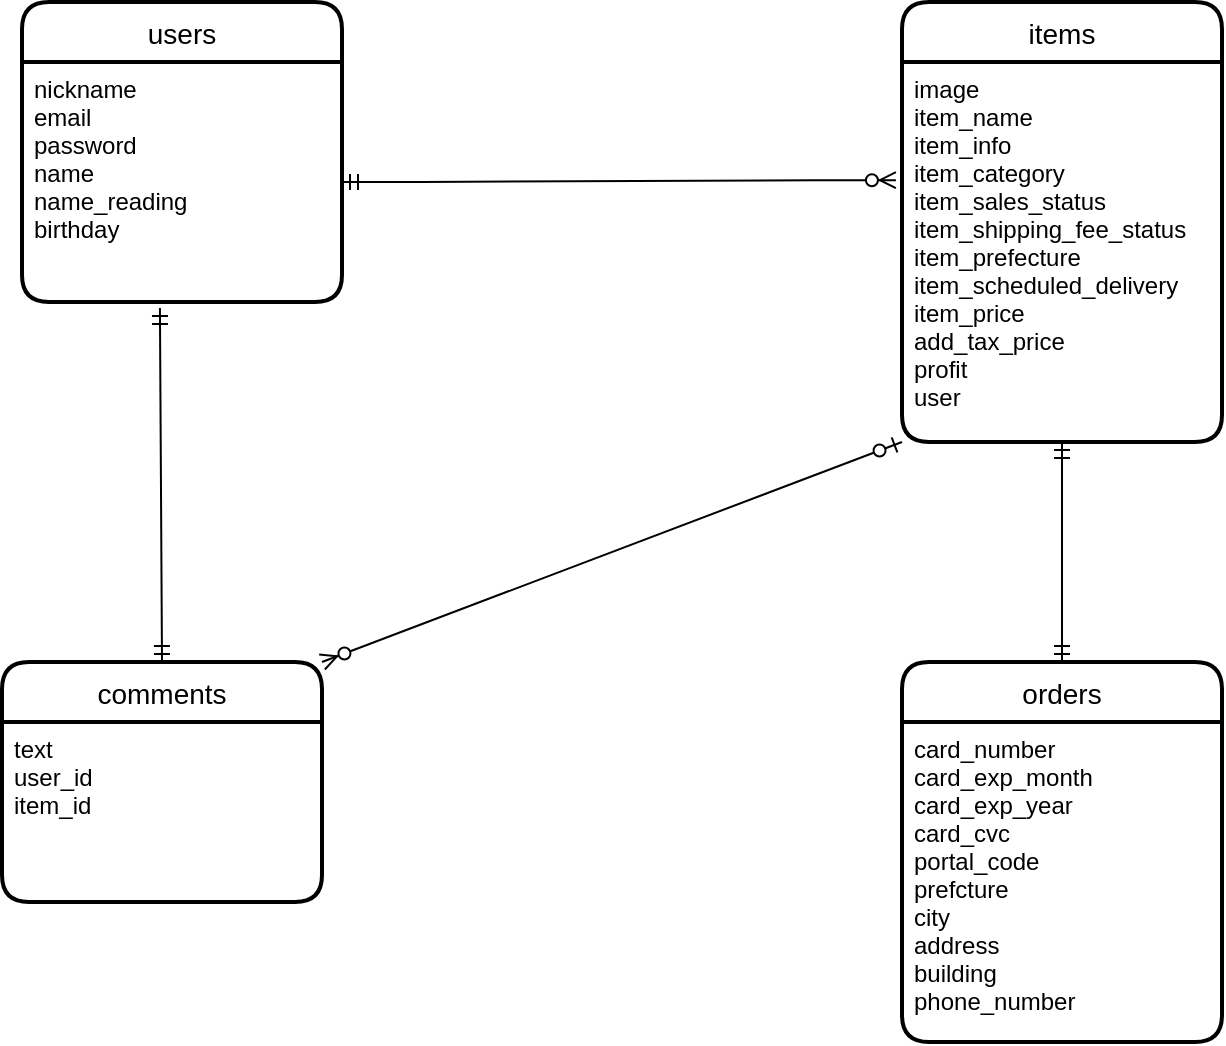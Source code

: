 <mxfile>
    <diagram id="TWhcmumEPXo1Qi4w5jTb" name="ページ1">
        <mxGraphModel dx="1555" dy="627" grid="1" gridSize="10" guides="1" tooltips="1" connect="1" arrows="1" fold="1" page="1" pageScale="1" pageWidth="827" pageHeight="1169" math="0" shadow="0">
            <root>
                <mxCell id="0"/>
                <mxCell id="1" parent="0"/>
                <mxCell id="5" value="users" style="swimlane;childLayout=stackLayout;horizontal=1;startSize=30;horizontalStack=0;rounded=1;fontSize=14;fontStyle=0;strokeWidth=2;resizeParent=0;resizeLast=1;shadow=0;dashed=0;align=center;" vertex="1" parent="1">
                    <mxGeometry x="10" y="30" width="160" height="150" as="geometry"/>
                </mxCell>
                <mxCell id="6" value="nickname&#10;email&#10;password&#10;name&#10;name_reading&#10;birthday" style="align=left;strokeColor=none;fillColor=none;spacingLeft=4;fontSize=12;verticalAlign=top;resizable=0;rotatable=0;part=1;" vertex="1" parent="5">
                    <mxGeometry y="30" width="160" height="120" as="geometry"/>
                </mxCell>
                <mxCell id="9" value="items" style="swimlane;childLayout=stackLayout;horizontal=1;startSize=30;horizontalStack=0;rounded=1;fontSize=14;fontStyle=0;strokeWidth=2;resizeParent=0;resizeLast=1;shadow=0;dashed=0;align=center;" vertex="1" parent="1">
                    <mxGeometry x="450" y="30" width="160" height="220" as="geometry"/>
                </mxCell>
                <mxCell id="10" value="image&#10;item_name&#10;item_info&#10;item_category&#10;item_sales_status&#10;item_shipping_fee_status&#10;item_prefecture&#10;item_scheduled_delivery&#10;item_price&#10;add_tax_price&#10;profit&#10;user" style="align=left;strokeColor=none;fillColor=none;spacingLeft=4;fontSize=12;verticalAlign=top;resizable=0;rotatable=0;part=1;" vertex="1" parent="9">
                    <mxGeometry y="30" width="160" height="190" as="geometry"/>
                </mxCell>
                <mxCell id="12" value="comments" style="swimlane;childLayout=stackLayout;horizontal=1;startSize=30;horizontalStack=0;rounded=1;fontSize=14;fontStyle=0;strokeWidth=2;resizeParent=0;resizeLast=1;shadow=0;dashed=0;align=center;" vertex="1" parent="1">
                    <mxGeometry y="360" width="160" height="120" as="geometry"/>
                </mxCell>
                <mxCell id="13" value="text&#10;user_id&#10;item_id" style="align=left;strokeColor=none;fillColor=none;spacingLeft=4;fontSize=12;verticalAlign=top;resizable=0;rotatable=0;part=1;" vertex="1" parent="12">
                    <mxGeometry y="30" width="160" height="90" as="geometry"/>
                </mxCell>
                <mxCell id="14" value="orders" style="swimlane;childLayout=stackLayout;horizontal=1;startSize=30;horizontalStack=0;rounded=1;fontSize=14;fontStyle=0;strokeWidth=2;resizeParent=0;resizeLast=1;shadow=0;dashed=0;align=center;" vertex="1" parent="1">
                    <mxGeometry x="450" y="360" width="160" height="190" as="geometry"/>
                </mxCell>
                <mxCell id="15" value="card_number&#10;card_exp_month&#10;card_exp_year&#10;card_cvc&#10;portal_code&#10;prefcture&#10;city&#10;address&#10;building&#10;phone_number" style="align=left;strokeColor=none;fillColor=none;spacingLeft=4;fontSize=12;verticalAlign=top;resizable=0;rotatable=0;part=1;" vertex="1" parent="14">
                    <mxGeometry y="30" width="160" height="160" as="geometry"/>
                </mxCell>
                <mxCell id="17" value="" style="edgeStyle=entityRelationEdgeStyle;fontSize=12;html=1;endArrow=ERzeroToMany;startArrow=ERmandOne;exitX=1;exitY=0.5;exitDx=0;exitDy=0;entryX=-0.019;entryY=0.311;entryDx=0;entryDy=0;entryPerimeter=0;" edge="1" parent="1" source="6" target="10">
                    <mxGeometry width="100" height="100" relative="1" as="geometry">
                        <mxPoint x="320" y="370" as="sourcePoint"/>
                        <mxPoint x="420" y="270" as="targetPoint"/>
                    </mxGeometry>
                </mxCell>
                <mxCell id="18" value="" style="fontSize=12;html=1;endArrow=ERmandOne;startArrow=ERmandOne;entryX=0.431;entryY=1.025;entryDx=0;entryDy=0;entryPerimeter=0;exitX=0.5;exitY=0;exitDx=0;exitDy=0;" edge="1" parent="1" source="12" target="6">
                    <mxGeometry width="100" height="100" relative="1" as="geometry">
                        <mxPoint x="120" y="300" as="sourcePoint"/>
                        <mxPoint x="420" y="270" as="targetPoint"/>
                    </mxGeometry>
                </mxCell>
                <mxCell id="19" value="" style="fontSize=12;html=1;endArrow=ERzeroToMany;startArrow=ERzeroToOne;exitX=0;exitY=1;exitDx=0;exitDy=0;entryX=1;entryY=0;entryDx=0;entryDy=0;" edge="1" parent="1" source="10" target="12">
                    <mxGeometry width="100" height="100" relative="1" as="geometry">
                        <mxPoint x="320" y="370" as="sourcePoint"/>
                        <mxPoint x="420" y="270" as="targetPoint"/>
                    </mxGeometry>
                </mxCell>
                <mxCell id="20" value="" style="fontSize=12;html=1;endArrow=ERmandOne;startArrow=ERmandOne;exitX=0.5;exitY=0;exitDx=0;exitDy=0;entryX=0.5;entryY=1;entryDx=0;entryDy=0;" edge="1" parent="1" source="14" target="10">
                    <mxGeometry width="100" height="100" relative="1" as="geometry">
                        <mxPoint x="320" y="370" as="sourcePoint"/>
                        <mxPoint x="420" y="270" as="targetPoint"/>
                    </mxGeometry>
                </mxCell>
            </root>
        </mxGraphModel>
    </diagram>
</mxfile>